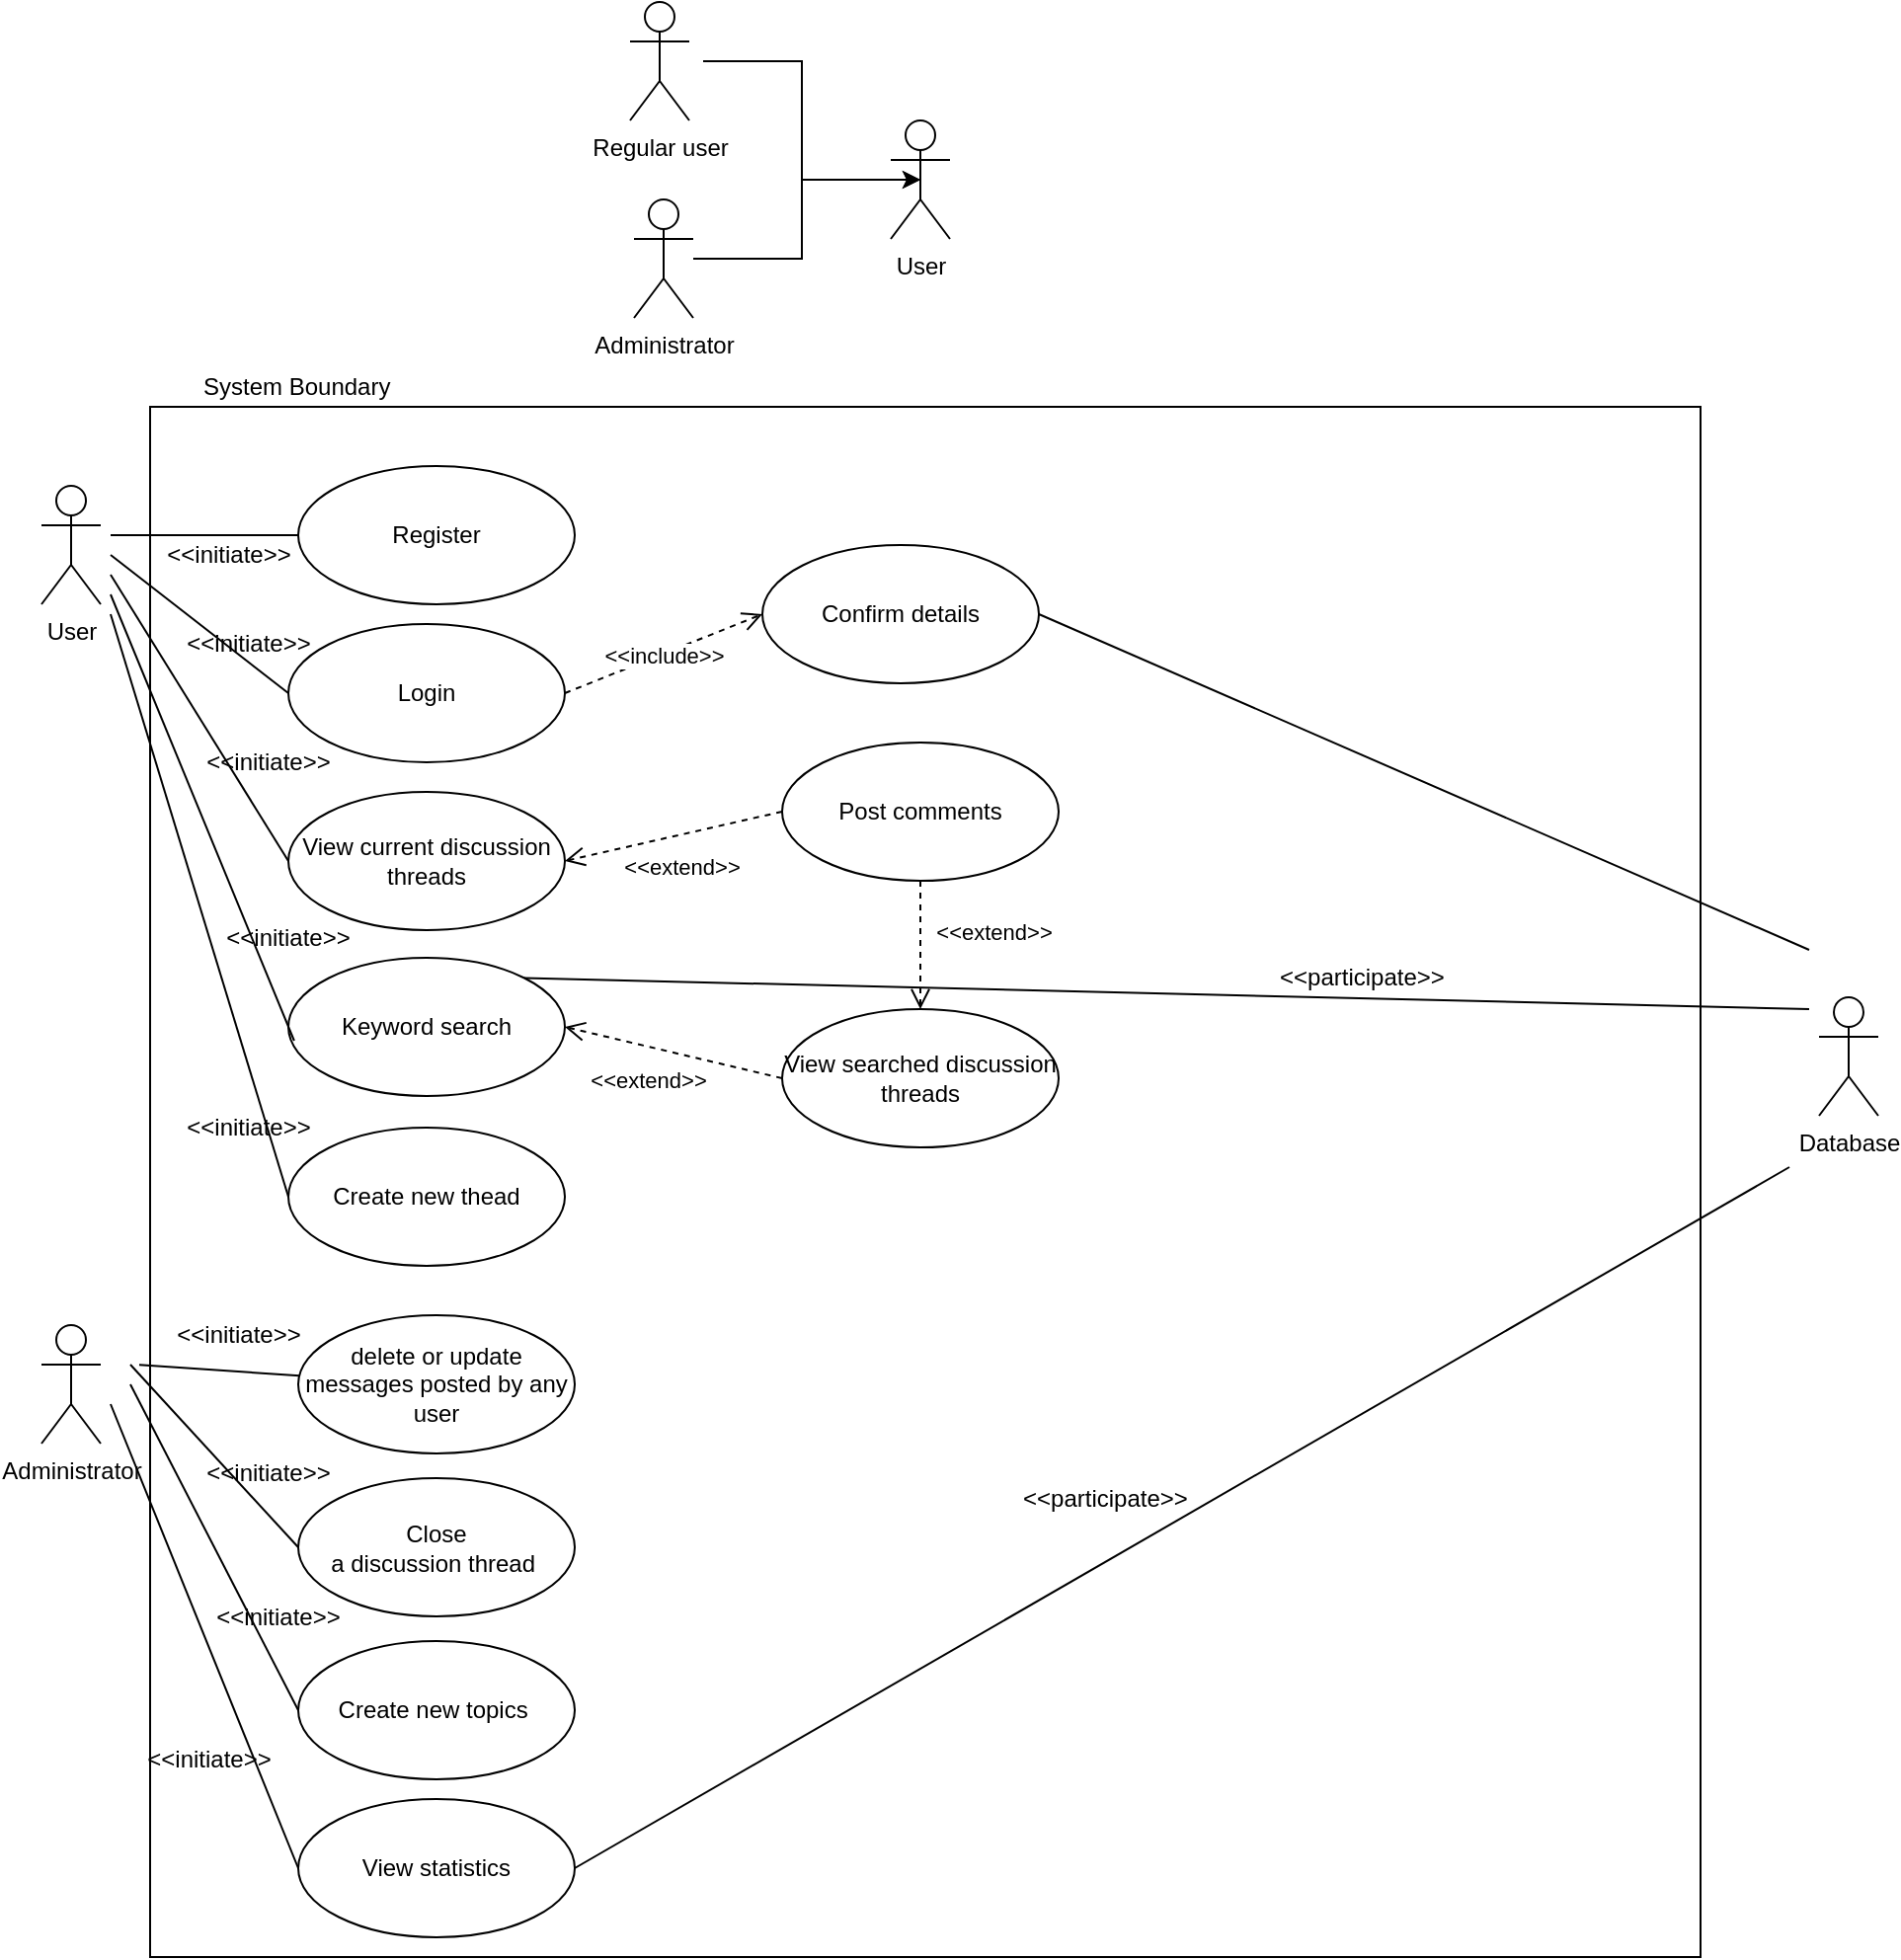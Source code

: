 <mxfile version="10.5.4" type="device"><diagram id="e3GfW0qgDz-XauIZ8H8P" name="Page-1"><mxGraphModel dx="1264" dy="900" grid="1" gridSize="10" guides="1" tooltips="1" connect="1" arrows="1" fold="1" page="1" pageScale="1" pageWidth="827" pageHeight="1169" math="0" shadow="0"><root><mxCell id="0"/><mxCell id="1" parent="0"/><mxCell id="Btpz-E-v8JOlXy6zREfR-1" value="" style="whiteSpace=wrap;html=1;aspect=fixed;" vertex="1" parent="1"><mxGeometry x="140" y="235" width="785" height="785" as="geometry"/></mxCell><mxCell id="Btpz-E-v8JOlXy6zREfR-3" value="System Boundary&lt;br&gt;&lt;br&gt;" style="text;html=1;resizable=0;points=[];autosize=1;align=left;verticalAlign=top;spacingTop=-4;" vertex="1" parent="1"><mxGeometry x="165" y="215" width="110" height="30" as="geometry"/></mxCell><mxCell id="Btpz-E-v8JOlXy6zREfR-4" value="User" style="shape=umlActor;verticalLabelPosition=bottom;labelBackgroundColor=#ffffff;verticalAlign=top;html=1;" vertex="1" parent="1"><mxGeometry x="85" y="275" width="30" height="60" as="geometry"/></mxCell><mxCell id="Btpz-E-v8JOlXy6zREfR-6" value="Administrator" style="shape=umlActor;verticalLabelPosition=bottom;labelBackgroundColor=#ffffff;verticalAlign=top;html=1;" vertex="1" parent="1"><mxGeometry x="85" y="700" width="30" height="60" as="geometry"/></mxCell><mxCell id="Btpz-E-v8JOlXy6zREfR-9" value="Database" style="shape=umlActor;verticalLabelPosition=bottom;labelBackgroundColor=#ffffff;verticalAlign=top;html=1;" vertex="1" parent="1"><mxGeometry x="985" y="534" width="30" height="60" as="geometry"/></mxCell><mxCell id="Btpz-E-v8JOlXy6zREfR-10" value="Register" style="ellipse;whiteSpace=wrap;html=1;" vertex="1" parent="1"><mxGeometry x="215" y="265" width="140" height="70" as="geometry"/></mxCell><mxCell id="Btpz-E-v8JOlXy6zREfR-11" value="Login" style="ellipse;whiteSpace=wrap;html=1;" vertex="1" parent="1"><mxGeometry x="210" y="345" width="140" height="70" as="geometry"/></mxCell><mxCell id="Btpz-E-v8JOlXy6zREfR-12" value="Confirm details" style="ellipse;whiteSpace=wrap;html=1;" vertex="1" parent="1"><mxGeometry x="450" y="305" width="140" height="70" as="geometry"/></mxCell><mxCell id="Btpz-E-v8JOlXy6zREfR-13" value="View current discussion threads" style="ellipse;whiteSpace=wrap;html=1;" vertex="1" parent="1"><mxGeometry x="210" y="430" width="140" height="70" as="geometry"/></mxCell><mxCell id="Btpz-E-v8JOlXy6zREfR-15" value="Post comments" style="ellipse;whiteSpace=wrap;html=1;" vertex="1" parent="1"><mxGeometry x="460" y="405" width="140" height="70" as="geometry"/></mxCell><mxCell id="Btpz-E-v8JOlXy6zREfR-16" value="Keyword search" style="ellipse;whiteSpace=wrap;html=1;" vertex="1" parent="1"><mxGeometry x="210" y="514" width="140" height="70" as="geometry"/></mxCell><mxCell id="Btpz-E-v8JOlXy6zREfR-17" value="Create new thead" style="ellipse;whiteSpace=wrap;html=1;" vertex="1" parent="1"><mxGeometry x="210" y="600" width="140" height="70" as="geometry"/></mxCell><mxCell id="Btpz-E-v8JOlXy6zREfR-18" value="&lt;div&gt;delete or update messages posted by any user&lt;/div&gt;" style="ellipse;whiteSpace=wrap;html=1;" vertex="1" parent="1"><mxGeometry x="215" y="695" width="140" height="70" as="geometry"/></mxCell><mxCell id="Btpz-E-v8JOlXy6zREfR-25" style="edgeStyle=orthogonalEdgeStyle;rounded=0;orthogonalLoop=1;jettySize=auto;html=1;entryX=0.5;entryY=0.5;entryDx=0;entryDy=0;entryPerimeter=0;" edge="1" parent="1" target="Btpz-E-v8JOlXy6zREfR-21"><mxGeometry relative="1" as="geometry"><mxPoint x="420" y="60" as="sourcePoint"/><Array as="points"><mxPoint x="470" y="60"/><mxPoint x="470" y="120"/></Array></mxGeometry></mxCell><mxCell id="Btpz-E-v8JOlXy6zREfR-19" value="Regular user" style="shape=umlActor;verticalLabelPosition=bottom;labelBackgroundColor=#ffffff;verticalAlign=top;html=1;" vertex="1" parent="1"><mxGeometry x="383" y="30" width="30" height="60" as="geometry"/></mxCell><mxCell id="Btpz-E-v8JOlXy6zREfR-24" style="edgeStyle=orthogonalEdgeStyle;rounded=0;orthogonalLoop=1;jettySize=auto;html=1;entryX=0.5;entryY=0.5;entryDx=0;entryDy=0;entryPerimeter=0;" edge="1" parent="1" source="Btpz-E-v8JOlXy6zREfR-20" target="Btpz-E-v8JOlXy6zREfR-21"><mxGeometry relative="1" as="geometry"><Array as="points"><mxPoint x="470" y="160"/><mxPoint x="470" y="120"/></Array></mxGeometry></mxCell><mxCell id="Btpz-E-v8JOlXy6zREfR-20" value="Administrator" style="shape=umlActor;verticalLabelPosition=bottom;labelBackgroundColor=#ffffff;verticalAlign=top;html=1;" vertex="1" parent="1"><mxGeometry x="385" y="130" width="30" height="60" as="geometry"/></mxCell><mxCell id="Btpz-E-v8JOlXy6zREfR-21" value="User" style="shape=umlActor;verticalLabelPosition=bottom;labelBackgroundColor=#ffffff;verticalAlign=top;html=1;" vertex="1" parent="1"><mxGeometry x="515" y="90" width="30" height="60" as="geometry"/></mxCell><mxCell id="Btpz-E-v8JOlXy6zREfR-34" value="" style="endArrow=none;html=1;entryX=0;entryY=0.5;entryDx=0;entryDy=0;" edge="1" parent="1" target="Btpz-E-v8JOlXy6zREfR-10"><mxGeometry width="50" height="50" relative="1" as="geometry"><mxPoint x="120" y="300" as="sourcePoint"/><mxPoint x="140" y="850" as="targetPoint"/></mxGeometry></mxCell><mxCell id="Btpz-E-v8JOlXy6zREfR-35" value="&amp;lt;&amp;lt;initiate&amp;gt;&amp;gt;" style="text;html=1;strokeColor=none;fillColor=none;align=center;verticalAlign=middle;whiteSpace=wrap;rounded=0;" vertex="1" parent="1"><mxGeometry x="160" y="300" width="40" height="20" as="geometry"/></mxCell><mxCell id="Btpz-E-v8JOlXy6zREfR-36" value="" style="endArrow=none;html=1;entryX=0;entryY=0.5;entryDx=0;entryDy=0;" edge="1" parent="1" target="Btpz-E-v8JOlXy6zREfR-11"><mxGeometry width="50" height="50" relative="1" as="geometry"><mxPoint x="120" y="310" as="sourcePoint"/><mxPoint x="140" y="850" as="targetPoint"/></mxGeometry></mxCell><mxCell id="Btpz-E-v8JOlXy6zREfR-40" value="&amp;lt;&amp;lt;initiate&amp;gt;&amp;gt;" style="text;html=1;strokeColor=none;fillColor=none;align=center;verticalAlign=middle;whiteSpace=wrap;rounded=0;" vertex="1" parent="1"><mxGeometry x="170" y="345" width="40" height="20" as="geometry"/></mxCell><mxCell id="Btpz-E-v8JOlXy6zREfR-41" value="&amp;lt;&amp;lt;include&amp;gt;&amp;gt;" style="html=1;verticalAlign=bottom;endArrow=open;dashed=1;endSize=8;entryX=0;entryY=0.5;entryDx=0;entryDy=0;exitX=1;exitY=0.5;exitDx=0;exitDy=0;" edge="1" parent="1" source="Btpz-E-v8JOlXy6zREfR-11" target="Btpz-E-v8JOlXy6zREfR-12"><mxGeometry x="-0.069" y="-9" relative="1" as="geometry"><mxPoint x="170" y="850" as="sourcePoint"/><mxPoint x="90" y="850" as="targetPoint"/><mxPoint as="offset"/></mxGeometry></mxCell><mxCell id="Btpz-E-v8JOlXy6zREfR-42" value="" style="endArrow=none;html=1;entryX=0;entryY=0.5;entryDx=0;entryDy=0;" edge="1" parent="1" target="Btpz-E-v8JOlXy6zREfR-13"><mxGeometry width="50" height="50" relative="1" as="geometry"><mxPoint x="120" y="320" as="sourcePoint"/><mxPoint x="210" y="514" as="targetPoint"/></mxGeometry></mxCell><mxCell id="Btpz-E-v8JOlXy6zREfR-43" value="&amp;lt;&amp;lt;initiate&amp;gt;&amp;gt;" style="text;html=1;strokeColor=none;fillColor=none;align=center;verticalAlign=middle;whiteSpace=wrap;rounded=0;" vertex="1" parent="1"><mxGeometry x="180" y="405" width="40" height="20" as="geometry"/></mxCell><mxCell id="Btpz-E-v8JOlXy6zREfR-44" value="" style="endArrow=none;html=1;entryX=0.021;entryY=0.6;entryDx=0;entryDy=0;entryPerimeter=0;" edge="1" parent="1" target="Btpz-E-v8JOlXy6zREfR-16"><mxGeometry width="50" height="50" relative="1" as="geometry"><mxPoint x="120" y="330" as="sourcePoint"/><mxPoint x="220" y="475" as="targetPoint"/></mxGeometry></mxCell><mxCell id="Btpz-E-v8JOlXy6zREfR-45" value="&amp;lt;&amp;lt;initiate&amp;gt;&amp;gt;" style="text;html=1;strokeColor=none;fillColor=none;align=center;verticalAlign=middle;whiteSpace=wrap;rounded=0;" vertex="1" parent="1"><mxGeometry x="190" y="494" width="40" height="20" as="geometry"/></mxCell><mxCell id="Btpz-E-v8JOlXy6zREfR-56" value="" style="endArrow=none;html=1;exitX=-0.007;exitY=0.618;exitDx=0;exitDy=0;exitPerimeter=0;" edge="1" parent="1" source="Btpz-E-v8JOlXy6zREfR-1" target="Btpz-E-v8JOlXy6zREfR-18"><mxGeometry width="50" height="50" relative="1" as="geometry"><mxPoint x="185.0" y="700.985" as="sourcePoint"/><mxPoint x="225" y="310" as="targetPoint"/></mxGeometry></mxCell><mxCell id="Btpz-E-v8JOlXy6zREfR-57" value="&amp;lt;&amp;lt;initiate&amp;gt;&amp;gt;" style="text;html=1;strokeColor=none;fillColor=none;align=center;verticalAlign=middle;whiteSpace=wrap;rounded=0;" vertex="1" parent="1"><mxGeometry x="170" y="590" width="40" height="20" as="geometry"/></mxCell><mxCell id="Btpz-E-v8JOlXy6zREfR-58" value="" style="endArrow=none;html=1;entryX=0;entryY=0.5;entryDx=0;entryDy=0;" edge="1" parent="1" target="Btpz-E-v8JOlXy6zREfR-17"><mxGeometry width="50" height="50" relative="1" as="geometry"><mxPoint x="120" y="340" as="sourcePoint"/><mxPoint x="223" y="566" as="targetPoint"/></mxGeometry></mxCell><mxCell id="Btpz-E-v8JOlXy6zREfR-59" value="&amp;lt;&amp;lt;extend&amp;gt;&amp;gt;&lt;br&gt;&lt;br&gt;" style="html=1;verticalAlign=bottom;endArrow=open;dashed=1;endSize=8;entryX=1;entryY=0.5;entryDx=0;entryDy=0;exitX=0;exitY=0.5;exitDx=0;exitDy=0;" edge="1" parent="1" source="Btpz-E-v8JOlXy6zREfR-15" target="Btpz-E-v8JOlXy6zREfR-13"><mxGeometry x="0.058" y="38" relative="1" as="geometry"><mxPoint x="450" y="480" as="sourcePoint"/><mxPoint x="370" y="479.5" as="targetPoint"/><mxPoint x="-1" as="offset"/></mxGeometry></mxCell><mxCell id="Btpz-E-v8JOlXy6zREfR-60" value="View searched discussion threads" style="ellipse;whiteSpace=wrap;html=1;" vertex="1" parent="1"><mxGeometry x="460" y="540" width="140" height="70" as="geometry"/></mxCell><mxCell id="Btpz-E-v8JOlXy6zREfR-61" value="&amp;lt;&amp;lt;extend&amp;gt;&amp;gt;&lt;br&gt;&lt;br&gt;" style="html=1;verticalAlign=bottom;endArrow=open;dashed=1;endSize=8;entryX=1;entryY=0.5;entryDx=0;entryDy=0;exitX=0;exitY=0.5;exitDx=0;exitDy=0;" edge="1" parent="1" source="Btpz-E-v8JOlXy6zREfR-60" target="Btpz-E-v8JOlXy6zREfR-16"><mxGeometry x="0.058" y="38" relative="1" as="geometry"><mxPoint x="450.029" y="537.5" as="sourcePoint"/><mxPoint x="340.618" y="562.206" as="targetPoint"/><mxPoint x="-1" as="offset"/></mxGeometry></mxCell><mxCell id="Btpz-E-v8JOlXy6zREfR-62" value="&amp;lt;&amp;lt;extend&amp;gt;&amp;gt;" style="html=1;verticalAlign=bottom;endArrow=open;dashed=1;endSize=8;exitX=0.5;exitY=1;exitDx=0;exitDy=0;" edge="1" parent="1" source="Btpz-E-v8JOlXy6zREfR-15" target="Btpz-E-v8JOlXy6zREfR-60"><mxGeometry x="0.058" y="38" relative="1" as="geometry"><mxPoint x="469.529" y="450" as="sourcePoint"/><mxPoint x="360.118" y="474.706" as="targetPoint"/><mxPoint x="-1" as="offset"/></mxGeometry></mxCell><mxCell id="Btpz-E-v8JOlXy6zREfR-74" value="&lt;div&gt;Close&lt;/div&gt;&lt;div&gt;a discussion thread&amp;nbsp;&lt;/div&gt;" style="ellipse;whiteSpace=wrap;html=1;" vertex="1" parent="1"><mxGeometry x="215" y="777.5" width="140" height="70" as="geometry"/></mxCell><mxCell id="Btpz-E-v8JOlXy6zREfR-75" value="Create new topics&amp;nbsp;" style="ellipse;whiteSpace=wrap;html=1;" vertex="1" parent="1"><mxGeometry x="215" y="860" width="140" height="70" as="geometry"/></mxCell><mxCell id="Btpz-E-v8JOlXy6zREfR-76" value="View statistics" style="ellipse;whiteSpace=wrap;html=1;" vertex="1" parent="1"><mxGeometry x="215" y="940" width="140" height="70" as="geometry"/></mxCell><mxCell id="Btpz-E-v8JOlXy6zREfR-80" value="" style="endArrow=none;html=1;entryX=0;entryY=0.5;entryDx=0;entryDy=0;" edge="1" parent="1" target="Btpz-E-v8JOlXy6zREfR-74"><mxGeometry width="50" height="50" relative="1" as="geometry"><mxPoint x="130" y="720" as="sourcePoint"/><mxPoint x="110" y="1030" as="targetPoint"/></mxGeometry></mxCell><mxCell id="Btpz-E-v8JOlXy6zREfR-81" value="" style="endArrow=none;html=1;entryX=0;entryY=0.5;entryDx=0;entryDy=0;" edge="1" parent="1" target="Btpz-E-v8JOlXy6zREfR-75"><mxGeometry width="50" height="50" relative="1" as="geometry"><mxPoint x="130" y="730" as="sourcePoint"/><mxPoint x="110" y="1030" as="targetPoint"/></mxGeometry></mxCell><mxCell id="Btpz-E-v8JOlXy6zREfR-82" value="" style="endArrow=none;html=1;exitX=0;exitY=0.5;exitDx=0;exitDy=0;" edge="1" parent="1" source="Btpz-E-v8JOlXy6zREfR-76"><mxGeometry width="50" height="50" relative="1" as="geometry"><mxPoint x="60" y="1080" as="sourcePoint"/><mxPoint x="120" y="740" as="targetPoint"/></mxGeometry></mxCell><mxCell id="Btpz-E-v8JOlXy6zREfR-83" value="&amp;lt;&amp;lt;initiate&amp;gt;&amp;gt;" style="text;html=1;strokeColor=none;fillColor=none;align=center;verticalAlign=middle;whiteSpace=wrap;rounded=0;" vertex="1" parent="1"><mxGeometry x="180" y="765" width="40" height="20" as="geometry"/></mxCell><mxCell id="Btpz-E-v8JOlXy6zREfR-84" value="&amp;lt;&amp;lt;initiate&amp;gt;&amp;gt;" style="text;html=1;strokeColor=none;fillColor=none;align=center;verticalAlign=middle;whiteSpace=wrap;rounded=0;" vertex="1" parent="1"><mxGeometry x="185" y="837.5" width="40" height="20" as="geometry"/></mxCell><mxCell id="Btpz-E-v8JOlXy6zREfR-85" value="&amp;lt;&amp;lt;initiate&amp;gt;&amp;gt;" style="text;html=1;strokeColor=none;fillColor=none;align=center;verticalAlign=middle;whiteSpace=wrap;rounded=0;" vertex="1" parent="1"><mxGeometry x="150" y="910" width="40" height="20" as="geometry"/></mxCell><mxCell id="Btpz-E-v8JOlXy6zREfR-87" value="" style="endArrow=none;html=1;exitX=1;exitY=0.5;exitDx=0;exitDy=0;" edge="1" parent="1" source="Btpz-E-v8JOlXy6zREfR-76"><mxGeometry width="50" height="50" relative="1" as="geometry"><mxPoint x="60" y="1080" as="sourcePoint"/><mxPoint x="970" y="620" as="targetPoint"/></mxGeometry></mxCell><mxCell id="Btpz-E-v8JOlXy6zREfR-88" value="&amp;lt;&amp;lt;participate&amp;gt;&amp;gt;" style="text;html=1;resizable=0;points=[];autosize=1;align=left;verticalAlign=top;spacingTop=-4;" vertex="1" parent="1"><mxGeometry x="580" y="777.5" width="100" height="20" as="geometry"/></mxCell><mxCell id="Btpz-E-v8JOlXy6zREfR-89" value="&amp;lt;&amp;lt;initiate&amp;gt;&amp;gt;" style="text;html=1;strokeColor=none;fillColor=none;align=center;verticalAlign=middle;whiteSpace=wrap;rounded=0;" vertex="1" parent="1"><mxGeometry x="165" y="695" width="40" height="20" as="geometry"/></mxCell><mxCell id="Btpz-E-v8JOlXy6zREfR-90" value="" style="endArrow=none;html=1;exitX=1;exitY=0;exitDx=0;exitDy=0;" edge="1" parent="1" source="Btpz-E-v8JOlXy6zREfR-16"><mxGeometry width="50" height="50" relative="1" as="geometry"><mxPoint x="60" y="1080" as="sourcePoint"/><mxPoint x="980" y="540" as="targetPoint"/></mxGeometry></mxCell><mxCell id="Btpz-E-v8JOlXy6zREfR-92" value="&amp;lt;&amp;lt;participate&amp;gt;&amp;gt;" style="text;html=1;resizable=0;points=[];autosize=1;align=left;verticalAlign=top;spacingTop=-4;" vertex="1" parent="1"><mxGeometry x="710" y="514" width="100" height="20" as="geometry"/></mxCell><mxCell id="Btpz-E-v8JOlXy6zREfR-95" value="" style="endArrow=none;html=1;exitX=1;exitY=0.5;exitDx=0;exitDy=0;" edge="1" parent="1" source="Btpz-E-v8JOlXy6zREfR-12"><mxGeometry width="50" height="50" relative="1" as="geometry"><mxPoint x="60" y="1080" as="sourcePoint"/><mxPoint x="980" y="510" as="targetPoint"/></mxGeometry></mxCell></root></mxGraphModel></diagram></mxfile>